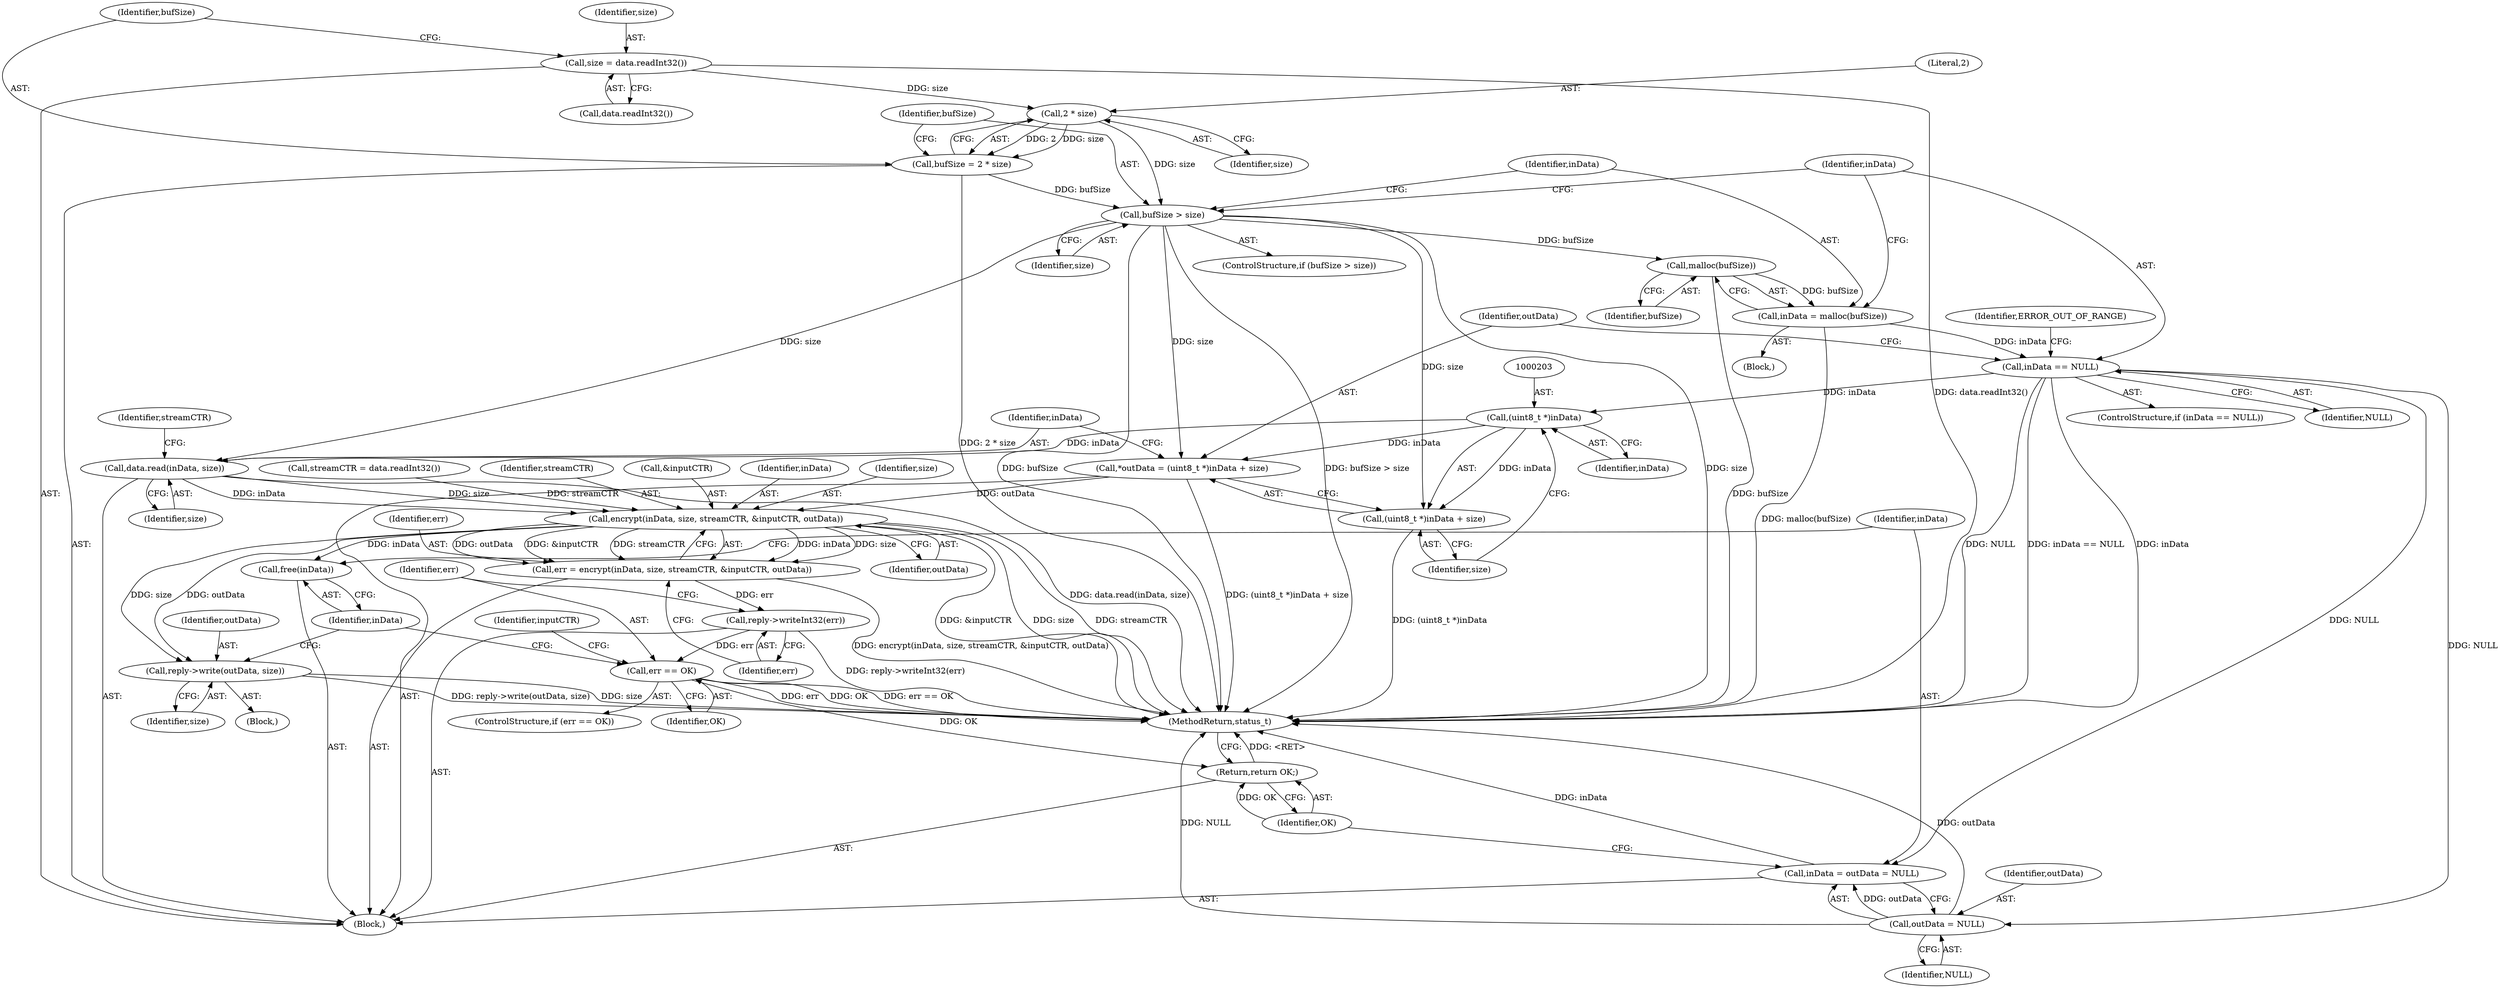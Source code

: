 digraph "0_Android_9667e3eff2d34c3797c3b529370de47b2c1f1bf6@API" {
"1000171" [label="(Call,size = data.readInt32())"];
"1000177" [label="(Call,2 * size)"];
"1000175" [label="(Call,bufSize = 2 * size)"];
"1000181" [label="(Call,bufSize > size)"];
"1000187" [label="(Call,malloc(bufSize))"];
"1000185" [label="(Call,inData = malloc(bufSize))"];
"1000190" [label="(Call,inData == NULL)"];
"1000202" [label="(Call,(uint8_t *)inData)"];
"1000199" [label="(Call,*outData = (uint8_t *)inData + size)"];
"1000217" [label="(Call,encrypt(inData, size, streamCTR, &inputCTR, outData))"];
"1000215" [label="(Call,err = encrypt(inData, size, streamCTR, &inputCTR, outData))"];
"1000224" [label="(Call,reply->writeInt32(err))"];
"1000227" [label="(Call,err == OK)"];
"1000243" [label="(Return,return OK;)"];
"1000233" [label="(Call,reply->write(outData, size))"];
"1000236" [label="(Call,free(inData))"];
"1000201" [label="(Call,(uint8_t *)inData + size)"];
"1000206" [label="(Call,data.read(inData, size))"];
"1000238" [label="(Call,inData = outData = NULL)"];
"1000240" [label="(Call,outData = NULL)"];
"1000199" [label="(Call,*outData = (uint8_t *)inData + size)"];
"1000218" [label="(Identifier,inData)"];
"1000219" [label="(Identifier,size)"];
"1000217" [label="(Call,encrypt(inData, size, streamCTR, &inputCTR, outData))"];
"1000183" [label="(Identifier,size)"];
"1000175" [label="(Call,bufSize = 2 * size)"];
"1000232" [label="(Identifier,inputCTR)"];
"1000211" [label="(Identifier,streamCTR)"];
"1000200" [label="(Identifier,outData)"];
"1000243" [label="(Return,return OK;)"];
"1000207" [label="(Identifier,inData)"];
"1000202" [label="(Call,(uint8_t *)inData)"];
"1000169" [label="(Block,)"];
"1000216" [label="(Identifier,err)"];
"1000208" [label="(Identifier,size)"];
"1000235" [label="(Identifier,size)"];
"1000244" [label="(Identifier,OK)"];
"1000172" [label="(Identifier,size)"];
"1000224" [label="(Call,reply->writeInt32(err))"];
"1000201" [label="(Call,(uint8_t *)inData + size)"];
"1000230" [label="(Block,)"];
"1000395" [label="(MethodReturn,status_t)"];
"1000180" [label="(ControlStructure,if (bufSize > size))"];
"1000210" [label="(Call,streamCTR = data.readInt32())"];
"1000171" [label="(Call,size = data.readInt32())"];
"1000173" [label="(Call,data.readInt32())"];
"1000206" [label="(Call,data.read(inData, size))"];
"1000189" [label="(ControlStructure,if (inData == NULL))"];
"1000240" [label="(Call,outData = NULL)"];
"1000237" [label="(Identifier,inData)"];
"1000220" [label="(Identifier,streamCTR)"];
"1000226" [label="(ControlStructure,if (err == OK))"];
"1000186" [label="(Identifier,inData)"];
"1000185" [label="(Call,inData = malloc(bufSize))"];
"1000241" [label="(Identifier,outData)"];
"1000176" [label="(Identifier,bufSize)"];
"1000215" [label="(Call,err = encrypt(inData, size, streamCTR, &inputCTR, outData))"];
"1000242" [label="(Identifier,NULL)"];
"1000236" [label="(Call,free(inData))"];
"1000181" [label="(Call,bufSize > size)"];
"1000233" [label="(Call,reply->write(outData, size))"];
"1000187" [label="(Call,malloc(bufSize))"];
"1000191" [label="(Identifier,inData)"];
"1000188" [label="(Identifier,bufSize)"];
"1000184" [label="(Block,)"];
"1000192" [label="(Identifier,NULL)"];
"1000223" [label="(Identifier,outData)"];
"1000190" [label="(Call,inData == NULL)"];
"1000228" [label="(Identifier,err)"];
"1000227" [label="(Call,err == OK)"];
"1000178" [label="(Literal,2)"];
"1000177" [label="(Call,2 * size)"];
"1000225" [label="(Identifier,err)"];
"1000238" [label="(Call,inData = outData = NULL)"];
"1000204" [label="(Identifier,inData)"];
"1000205" [label="(Identifier,size)"];
"1000182" [label="(Identifier,bufSize)"];
"1000234" [label="(Identifier,outData)"];
"1000179" [label="(Identifier,size)"];
"1000239" [label="(Identifier,inData)"];
"1000195" [label="(Identifier,ERROR_OUT_OF_RANGE)"];
"1000221" [label="(Call,&inputCTR)"];
"1000229" [label="(Identifier,OK)"];
"1000171" -> "1000169"  [label="AST: "];
"1000171" -> "1000173"  [label="CFG: "];
"1000172" -> "1000171"  [label="AST: "];
"1000173" -> "1000171"  [label="AST: "];
"1000176" -> "1000171"  [label="CFG: "];
"1000171" -> "1000395"  [label="DDG: data.readInt32()"];
"1000171" -> "1000177"  [label="DDG: size"];
"1000177" -> "1000175"  [label="AST: "];
"1000177" -> "1000179"  [label="CFG: "];
"1000178" -> "1000177"  [label="AST: "];
"1000179" -> "1000177"  [label="AST: "];
"1000175" -> "1000177"  [label="CFG: "];
"1000177" -> "1000175"  [label="DDG: 2"];
"1000177" -> "1000175"  [label="DDG: size"];
"1000177" -> "1000181"  [label="DDG: size"];
"1000175" -> "1000169"  [label="AST: "];
"1000176" -> "1000175"  [label="AST: "];
"1000182" -> "1000175"  [label="CFG: "];
"1000175" -> "1000395"  [label="DDG: 2 * size"];
"1000175" -> "1000181"  [label="DDG: bufSize"];
"1000181" -> "1000180"  [label="AST: "];
"1000181" -> "1000183"  [label="CFG: "];
"1000182" -> "1000181"  [label="AST: "];
"1000183" -> "1000181"  [label="AST: "];
"1000186" -> "1000181"  [label="CFG: "];
"1000191" -> "1000181"  [label="CFG: "];
"1000181" -> "1000395"  [label="DDG: bufSize"];
"1000181" -> "1000395"  [label="DDG: bufSize > size"];
"1000181" -> "1000395"  [label="DDG: size"];
"1000181" -> "1000187"  [label="DDG: bufSize"];
"1000181" -> "1000199"  [label="DDG: size"];
"1000181" -> "1000201"  [label="DDG: size"];
"1000181" -> "1000206"  [label="DDG: size"];
"1000187" -> "1000185"  [label="AST: "];
"1000187" -> "1000188"  [label="CFG: "];
"1000188" -> "1000187"  [label="AST: "];
"1000185" -> "1000187"  [label="CFG: "];
"1000187" -> "1000395"  [label="DDG: bufSize"];
"1000187" -> "1000185"  [label="DDG: bufSize"];
"1000185" -> "1000184"  [label="AST: "];
"1000186" -> "1000185"  [label="AST: "];
"1000191" -> "1000185"  [label="CFG: "];
"1000185" -> "1000395"  [label="DDG: malloc(bufSize)"];
"1000185" -> "1000190"  [label="DDG: inData"];
"1000190" -> "1000189"  [label="AST: "];
"1000190" -> "1000192"  [label="CFG: "];
"1000191" -> "1000190"  [label="AST: "];
"1000192" -> "1000190"  [label="AST: "];
"1000195" -> "1000190"  [label="CFG: "];
"1000200" -> "1000190"  [label="CFG: "];
"1000190" -> "1000395"  [label="DDG: inData == NULL"];
"1000190" -> "1000395"  [label="DDG: inData"];
"1000190" -> "1000395"  [label="DDG: NULL"];
"1000190" -> "1000202"  [label="DDG: inData"];
"1000190" -> "1000238"  [label="DDG: NULL"];
"1000190" -> "1000240"  [label="DDG: NULL"];
"1000202" -> "1000201"  [label="AST: "];
"1000202" -> "1000204"  [label="CFG: "];
"1000203" -> "1000202"  [label="AST: "];
"1000204" -> "1000202"  [label="AST: "];
"1000205" -> "1000202"  [label="CFG: "];
"1000202" -> "1000199"  [label="DDG: inData"];
"1000202" -> "1000201"  [label="DDG: inData"];
"1000202" -> "1000206"  [label="DDG: inData"];
"1000199" -> "1000169"  [label="AST: "];
"1000199" -> "1000201"  [label="CFG: "];
"1000200" -> "1000199"  [label="AST: "];
"1000201" -> "1000199"  [label="AST: "];
"1000207" -> "1000199"  [label="CFG: "];
"1000199" -> "1000395"  [label="DDG: (uint8_t *)inData + size"];
"1000199" -> "1000217"  [label="DDG: outData"];
"1000217" -> "1000215"  [label="AST: "];
"1000217" -> "1000223"  [label="CFG: "];
"1000218" -> "1000217"  [label="AST: "];
"1000219" -> "1000217"  [label="AST: "];
"1000220" -> "1000217"  [label="AST: "];
"1000221" -> "1000217"  [label="AST: "];
"1000223" -> "1000217"  [label="AST: "];
"1000215" -> "1000217"  [label="CFG: "];
"1000217" -> "1000395"  [label="DDG: &inputCTR"];
"1000217" -> "1000395"  [label="DDG: size"];
"1000217" -> "1000395"  [label="DDG: streamCTR"];
"1000217" -> "1000215"  [label="DDG: inData"];
"1000217" -> "1000215"  [label="DDG: size"];
"1000217" -> "1000215"  [label="DDG: outData"];
"1000217" -> "1000215"  [label="DDG: &inputCTR"];
"1000217" -> "1000215"  [label="DDG: streamCTR"];
"1000206" -> "1000217"  [label="DDG: inData"];
"1000206" -> "1000217"  [label="DDG: size"];
"1000210" -> "1000217"  [label="DDG: streamCTR"];
"1000217" -> "1000233"  [label="DDG: outData"];
"1000217" -> "1000233"  [label="DDG: size"];
"1000217" -> "1000236"  [label="DDG: inData"];
"1000215" -> "1000169"  [label="AST: "];
"1000216" -> "1000215"  [label="AST: "];
"1000225" -> "1000215"  [label="CFG: "];
"1000215" -> "1000395"  [label="DDG: encrypt(inData, size, streamCTR, &inputCTR, outData)"];
"1000215" -> "1000224"  [label="DDG: err"];
"1000224" -> "1000169"  [label="AST: "];
"1000224" -> "1000225"  [label="CFG: "];
"1000225" -> "1000224"  [label="AST: "];
"1000228" -> "1000224"  [label="CFG: "];
"1000224" -> "1000395"  [label="DDG: reply->writeInt32(err)"];
"1000224" -> "1000227"  [label="DDG: err"];
"1000227" -> "1000226"  [label="AST: "];
"1000227" -> "1000229"  [label="CFG: "];
"1000228" -> "1000227"  [label="AST: "];
"1000229" -> "1000227"  [label="AST: "];
"1000232" -> "1000227"  [label="CFG: "];
"1000237" -> "1000227"  [label="CFG: "];
"1000227" -> "1000395"  [label="DDG: err == OK"];
"1000227" -> "1000395"  [label="DDG: err"];
"1000227" -> "1000395"  [label="DDG: OK"];
"1000227" -> "1000243"  [label="DDG: OK"];
"1000243" -> "1000169"  [label="AST: "];
"1000243" -> "1000244"  [label="CFG: "];
"1000244" -> "1000243"  [label="AST: "];
"1000395" -> "1000243"  [label="CFG: "];
"1000243" -> "1000395"  [label="DDG: <RET>"];
"1000244" -> "1000243"  [label="DDG: OK"];
"1000233" -> "1000230"  [label="AST: "];
"1000233" -> "1000235"  [label="CFG: "];
"1000234" -> "1000233"  [label="AST: "];
"1000235" -> "1000233"  [label="AST: "];
"1000237" -> "1000233"  [label="CFG: "];
"1000233" -> "1000395"  [label="DDG: reply->write(outData, size)"];
"1000233" -> "1000395"  [label="DDG: size"];
"1000236" -> "1000169"  [label="AST: "];
"1000236" -> "1000237"  [label="CFG: "];
"1000237" -> "1000236"  [label="AST: "];
"1000239" -> "1000236"  [label="CFG: "];
"1000201" -> "1000205"  [label="CFG: "];
"1000205" -> "1000201"  [label="AST: "];
"1000201" -> "1000395"  [label="DDG: (uint8_t *)inData"];
"1000206" -> "1000169"  [label="AST: "];
"1000206" -> "1000208"  [label="CFG: "];
"1000207" -> "1000206"  [label="AST: "];
"1000208" -> "1000206"  [label="AST: "];
"1000211" -> "1000206"  [label="CFG: "];
"1000206" -> "1000395"  [label="DDG: data.read(inData, size)"];
"1000238" -> "1000169"  [label="AST: "];
"1000238" -> "1000240"  [label="CFG: "];
"1000239" -> "1000238"  [label="AST: "];
"1000240" -> "1000238"  [label="AST: "];
"1000244" -> "1000238"  [label="CFG: "];
"1000238" -> "1000395"  [label="DDG: inData"];
"1000240" -> "1000238"  [label="DDG: outData"];
"1000240" -> "1000242"  [label="CFG: "];
"1000241" -> "1000240"  [label="AST: "];
"1000242" -> "1000240"  [label="AST: "];
"1000240" -> "1000395"  [label="DDG: NULL"];
"1000240" -> "1000395"  [label="DDG: outData"];
}
